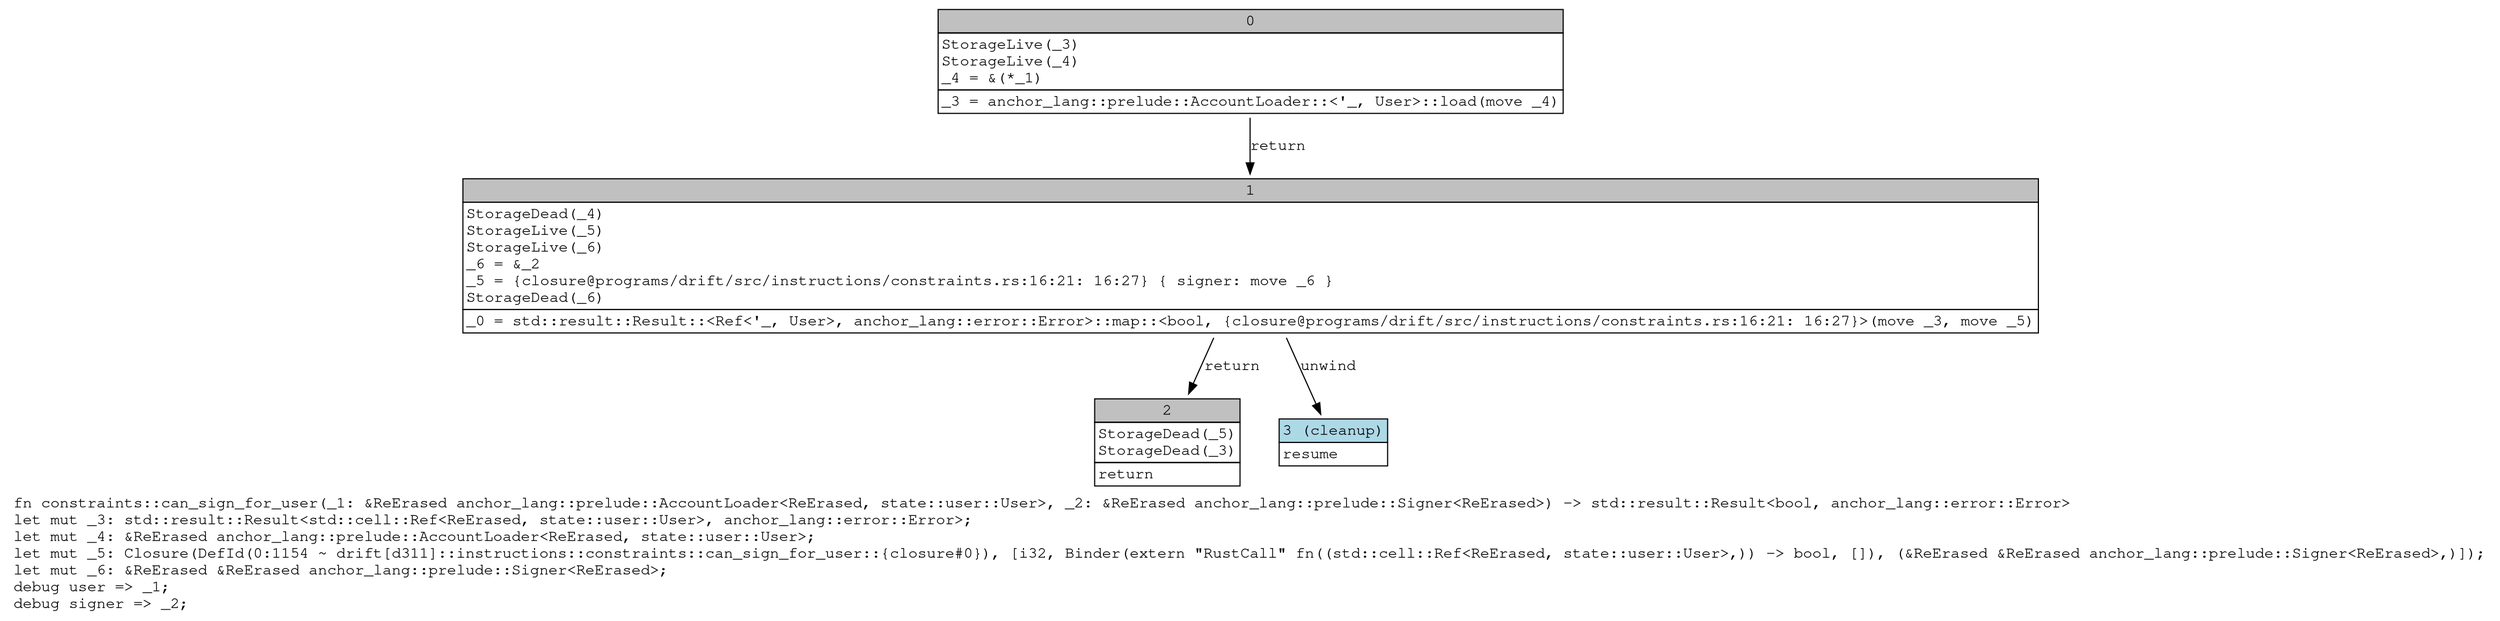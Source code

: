 digraph Mir_0_1153 {
    graph [fontname="Courier, monospace"];
    node [fontname="Courier, monospace"];
    edge [fontname="Courier, monospace"];
    label=<fn constraints::can_sign_for_user(_1: &amp;ReErased anchor_lang::prelude::AccountLoader&lt;ReErased, state::user::User&gt;, _2: &amp;ReErased anchor_lang::prelude::Signer&lt;ReErased&gt;) -&gt; std::result::Result&lt;bool, anchor_lang::error::Error&gt;<br align="left"/>let mut _3: std::result::Result&lt;std::cell::Ref&lt;ReErased, state::user::User&gt;, anchor_lang::error::Error&gt;;<br align="left"/>let mut _4: &amp;ReErased anchor_lang::prelude::AccountLoader&lt;ReErased, state::user::User&gt;;<br align="left"/>let mut _5: Closure(DefId(0:1154 ~ drift[d311]::instructions::constraints::can_sign_for_user::{closure#0}), [i32, Binder(extern &quot;RustCall&quot; fn((std::cell::Ref&lt;ReErased, state::user::User&gt;,)) -&gt; bool, []), (&amp;ReErased &amp;ReErased anchor_lang::prelude::Signer&lt;ReErased&gt;,)]);<br align="left"/>let mut _6: &amp;ReErased &amp;ReErased anchor_lang::prelude::Signer&lt;ReErased&gt;;<br align="left"/>debug user =&gt; _1;<br align="left"/>debug signer =&gt; _2;<br align="left"/>>;
    bb0__0_1153 [shape="none", label=<<table border="0" cellborder="1" cellspacing="0"><tr><td bgcolor="gray" align="center" colspan="1">0</td></tr><tr><td align="left" balign="left">StorageLive(_3)<br/>StorageLive(_4)<br/>_4 = &amp;(*_1)<br/></td></tr><tr><td align="left">_3 = anchor_lang::prelude::AccountLoader::&lt;'_, User&gt;::load(move _4)</td></tr></table>>];
    bb1__0_1153 [shape="none", label=<<table border="0" cellborder="1" cellspacing="0"><tr><td bgcolor="gray" align="center" colspan="1">1</td></tr><tr><td align="left" balign="left">StorageDead(_4)<br/>StorageLive(_5)<br/>StorageLive(_6)<br/>_6 = &amp;_2<br/>_5 = {closure@programs/drift/src/instructions/constraints.rs:16:21: 16:27} { signer: move _6 }<br/>StorageDead(_6)<br/></td></tr><tr><td align="left">_0 = std::result::Result::&lt;Ref&lt;'_, User&gt;, anchor_lang::error::Error&gt;::map::&lt;bool, {closure@programs/drift/src/instructions/constraints.rs:16:21: 16:27}&gt;(move _3, move _5)</td></tr></table>>];
    bb2__0_1153 [shape="none", label=<<table border="0" cellborder="1" cellspacing="0"><tr><td bgcolor="gray" align="center" colspan="1">2</td></tr><tr><td align="left" balign="left">StorageDead(_5)<br/>StorageDead(_3)<br/></td></tr><tr><td align="left">return</td></tr></table>>];
    bb3__0_1153 [shape="none", label=<<table border="0" cellborder="1" cellspacing="0"><tr><td bgcolor="lightblue" align="center" colspan="1">3 (cleanup)</td></tr><tr><td align="left">resume</td></tr></table>>];
    bb0__0_1153 -> bb1__0_1153 [label="return"];
    bb1__0_1153 -> bb2__0_1153 [label="return"];
    bb1__0_1153 -> bb3__0_1153 [label="unwind"];
}
